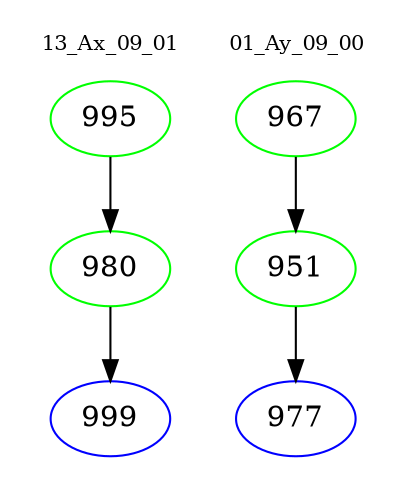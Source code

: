 digraph{
subgraph cluster_0 {
color = white
label = "13_Ax_09_01";
fontsize=10;
T0_995 [label="995", color="green"]
T0_995 -> T0_980 [color="black"]
T0_980 [label="980", color="green"]
T0_980 -> T0_999 [color="black"]
T0_999 [label="999", color="blue"]
}
subgraph cluster_1 {
color = white
label = "01_Ay_09_00";
fontsize=10;
T1_967 [label="967", color="green"]
T1_967 -> T1_951 [color="black"]
T1_951 [label="951", color="green"]
T1_951 -> T1_977 [color="black"]
T1_977 [label="977", color="blue"]
}
}
